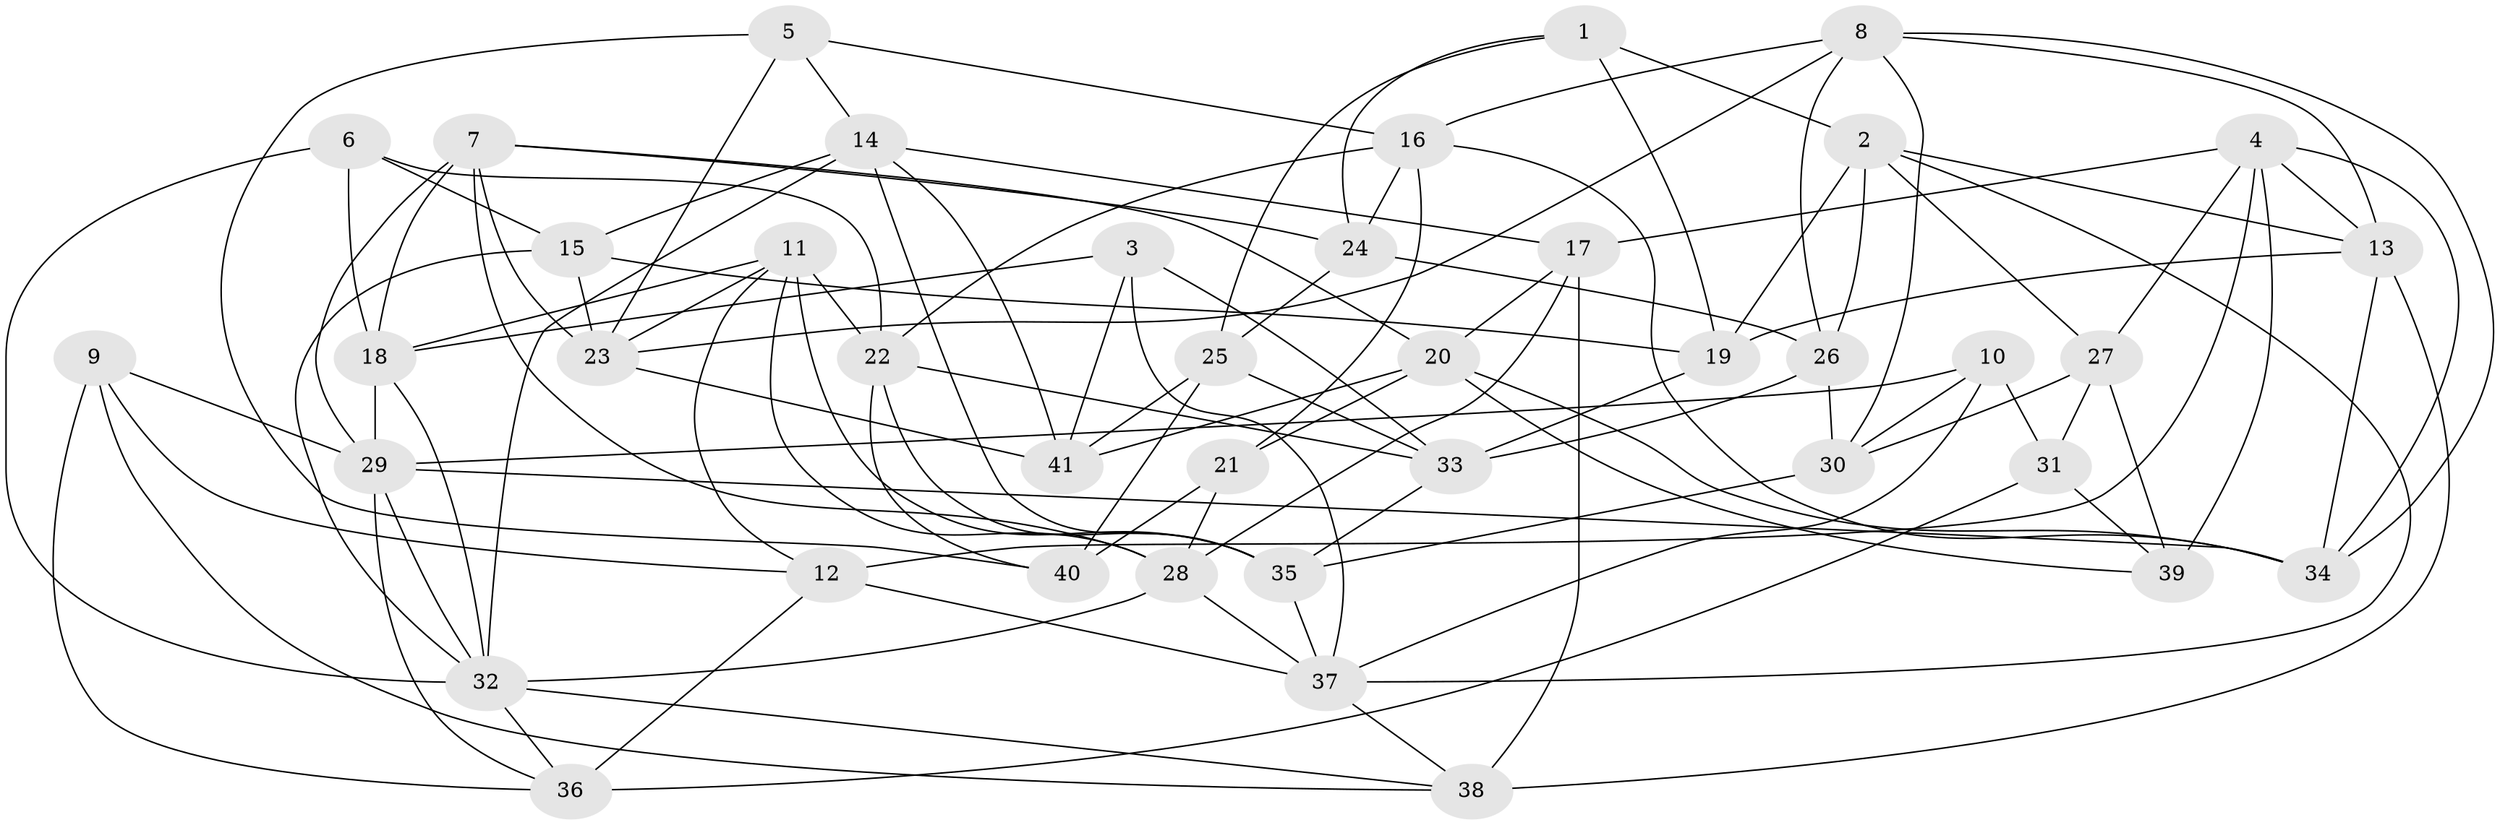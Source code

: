 // original degree distribution, {4: 1.0}
// Generated by graph-tools (version 1.1) at 2025/03/03/09/25 03:03:02]
// undirected, 41 vertices, 109 edges
graph export_dot {
graph [start="1"]
  node [color=gray90,style=filled];
  1;
  2;
  3;
  4;
  5;
  6;
  7;
  8;
  9;
  10;
  11;
  12;
  13;
  14;
  15;
  16;
  17;
  18;
  19;
  20;
  21;
  22;
  23;
  24;
  25;
  26;
  27;
  28;
  29;
  30;
  31;
  32;
  33;
  34;
  35;
  36;
  37;
  38;
  39;
  40;
  41;
  1 -- 2 [weight=1.0];
  1 -- 19 [weight=1.0];
  1 -- 24 [weight=1.0];
  1 -- 25 [weight=1.0];
  2 -- 13 [weight=1.0];
  2 -- 19 [weight=1.0];
  2 -- 26 [weight=1.0];
  2 -- 27 [weight=1.0];
  2 -- 37 [weight=1.0];
  3 -- 18 [weight=1.0];
  3 -- 33 [weight=1.0];
  3 -- 37 [weight=1.0];
  3 -- 41 [weight=1.0];
  4 -- 12 [weight=1.0];
  4 -- 13 [weight=1.0];
  4 -- 17 [weight=1.0];
  4 -- 27 [weight=1.0];
  4 -- 34 [weight=1.0];
  4 -- 39 [weight=1.0];
  5 -- 14 [weight=1.0];
  5 -- 16 [weight=1.0];
  5 -- 23 [weight=1.0];
  5 -- 40 [weight=1.0];
  6 -- 15 [weight=1.0];
  6 -- 18 [weight=1.0];
  6 -- 22 [weight=1.0];
  6 -- 32 [weight=1.0];
  7 -- 18 [weight=1.0];
  7 -- 20 [weight=1.0];
  7 -- 23 [weight=1.0];
  7 -- 24 [weight=1.0];
  7 -- 28 [weight=1.0];
  7 -- 29 [weight=1.0];
  8 -- 13 [weight=1.0];
  8 -- 16 [weight=1.0];
  8 -- 23 [weight=1.0];
  8 -- 26 [weight=1.0];
  8 -- 30 [weight=1.0];
  8 -- 34 [weight=1.0];
  9 -- 12 [weight=1.0];
  9 -- 29 [weight=1.0];
  9 -- 36 [weight=1.0];
  9 -- 38 [weight=1.0];
  10 -- 29 [weight=2.0];
  10 -- 30 [weight=2.0];
  10 -- 31 [weight=1.0];
  10 -- 37 [weight=1.0];
  11 -- 12 [weight=1.0];
  11 -- 18 [weight=1.0];
  11 -- 22 [weight=1.0];
  11 -- 23 [weight=1.0];
  11 -- 28 [weight=1.0];
  11 -- 35 [weight=1.0];
  12 -- 36 [weight=1.0];
  12 -- 37 [weight=2.0];
  13 -- 19 [weight=1.0];
  13 -- 34 [weight=1.0];
  13 -- 38 [weight=1.0];
  14 -- 15 [weight=1.0];
  14 -- 17 [weight=1.0];
  14 -- 32 [weight=1.0];
  14 -- 35 [weight=1.0];
  14 -- 41 [weight=1.0];
  15 -- 19 [weight=2.0];
  15 -- 23 [weight=1.0];
  15 -- 32 [weight=1.0];
  16 -- 21 [weight=1.0];
  16 -- 22 [weight=1.0];
  16 -- 24 [weight=1.0];
  16 -- 34 [weight=1.0];
  17 -- 20 [weight=1.0];
  17 -- 28 [weight=1.0];
  17 -- 38 [weight=2.0];
  18 -- 29 [weight=1.0];
  18 -- 32 [weight=1.0];
  19 -- 33 [weight=1.0];
  20 -- 21 [weight=2.0];
  20 -- 34 [weight=1.0];
  20 -- 39 [weight=1.0];
  20 -- 41 [weight=2.0];
  21 -- 28 [weight=1.0];
  21 -- 40 [weight=2.0];
  22 -- 33 [weight=1.0];
  22 -- 35 [weight=1.0];
  22 -- 40 [weight=1.0];
  23 -- 41 [weight=1.0];
  24 -- 25 [weight=1.0];
  24 -- 26 [weight=2.0];
  25 -- 33 [weight=1.0];
  25 -- 40 [weight=2.0];
  25 -- 41 [weight=1.0];
  26 -- 30 [weight=1.0];
  26 -- 33 [weight=1.0];
  27 -- 30 [weight=1.0];
  27 -- 31 [weight=2.0];
  27 -- 39 [weight=1.0];
  28 -- 32 [weight=1.0];
  28 -- 37 [weight=1.0];
  29 -- 32 [weight=1.0];
  29 -- 34 [weight=1.0];
  29 -- 36 [weight=1.0];
  30 -- 35 [weight=1.0];
  31 -- 36 [weight=2.0];
  31 -- 39 [weight=1.0];
  32 -- 36 [weight=1.0];
  32 -- 38 [weight=1.0];
  33 -- 35 [weight=1.0];
  35 -- 37 [weight=1.0];
  37 -- 38 [weight=1.0];
}
